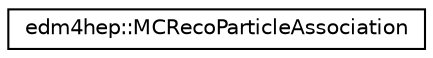 digraph "Graphical Class Hierarchy"
{
 // LATEX_PDF_SIZE
  edge [fontname="Helvetica",fontsize="10",labelfontname="Helvetica",labelfontsize="10"];
  node [fontname="Helvetica",fontsize="10",shape=record];
  rankdir="LR";
  Node0 [label="edm4hep::MCRecoParticleAssociation",height=0.2,width=0.4,color="black", fillcolor="white", style="filled",URL="$classedm4hep_1_1_m_c_reco_particle_association.html",tooltip="Used to keep track of the correspondence between MC and reconstructed particles."];
}
